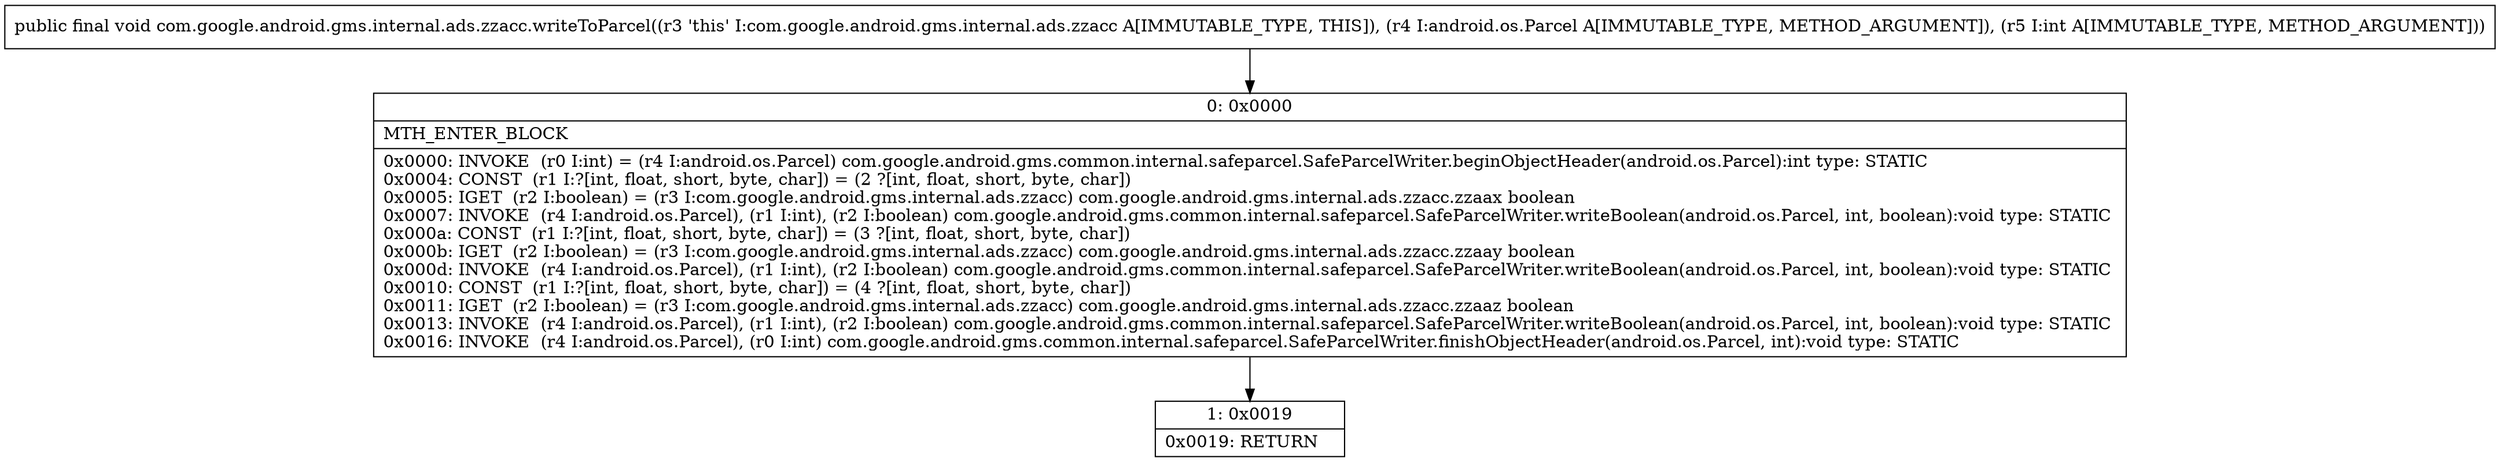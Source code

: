 digraph "CFG forcom.google.android.gms.internal.ads.zzacc.writeToParcel(Landroid\/os\/Parcel;I)V" {
Node_0 [shape=record,label="{0\:\ 0x0000|MTH_ENTER_BLOCK\l|0x0000: INVOKE  (r0 I:int) = (r4 I:android.os.Parcel) com.google.android.gms.common.internal.safeparcel.SafeParcelWriter.beginObjectHeader(android.os.Parcel):int type: STATIC \l0x0004: CONST  (r1 I:?[int, float, short, byte, char]) = (2 ?[int, float, short, byte, char]) \l0x0005: IGET  (r2 I:boolean) = (r3 I:com.google.android.gms.internal.ads.zzacc) com.google.android.gms.internal.ads.zzacc.zzaax boolean \l0x0007: INVOKE  (r4 I:android.os.Parcel), (r1 I:int), (r2 I:boolean) com.google.android.gms.common.internal.safeparcel.SafeParcelWriter.writeBoolean(android.os.Parcel, int, boolean):void type: STATIC \l0x000a: CONST  (r1 I:?[int, float, short, byte, char]) = (3 ?[int, float, short, byte, char]) \l0x000b: IGET  (r2 I:boolean) = (r3 I:com.google.android.gms.internal.ads.zzacc) com.google.android.gms.internal.ads.zzacc.zzaay boolean \l0x000d: INVOKE  (r4 I:android.os.Parcel), (r1 I:int), (r2 I:boolean) com.google.android.gms.common.internal.safeparcel.SafeParcelWriter.writeBoolean(android.os.Parcel, int, boolean):void type: STATIC \l0x0010: CONST  (r1 I:?[int, float, short, byte, char]) = (4 ?[int, float, short, byte, char]) \l0x0011: IGET  (r2 I:boolean) = (r3 I:com.google.android.gms.internal.ads.zzacc) com.google.android.gms.internal.ads.zzacc.zzaaz boolean \l0x0013: INVOKE  (r4 I:android.os.Parcel), (r1 I:int), (r2 I:boolean) com.google.android.gms.common.internal.safeparcel.SafeParcelWriter.writeBoolean(android.os.Parcel, int, boolean):void type: STATIC \l0x0016: INVOKE  (r4 I:android.os.Parcel), (r0 I:int) com.google.android.gms.common.internal.safeparcel.SafeParcelWriter.finishObjectHeader(android.os.Parcel, int):void type: STATIC \l}"];
Node_1 [shape=record,label="{1\:\ 0x0019|0x0019: RETURN   \l}"];
MethodNode[shape=record,label="{public final void com.google.android.gms.internal.ads.zzacc.writeToParcel((r3 'this' I:com.google.android.gms.internal.ads.zzacc A[IMMUTABLE_TYPE, THIS]), (r4 I:android.os.Parcel A[IMMUTABLE_TYPE, METHOD_ARGUMENT]), (r5 I:int A[IMMUTABLE_TYPE, METHOD_ARGUMENT])) }"];
MethodNode -> Node_0;
Node_0 -> Node_1;
}

